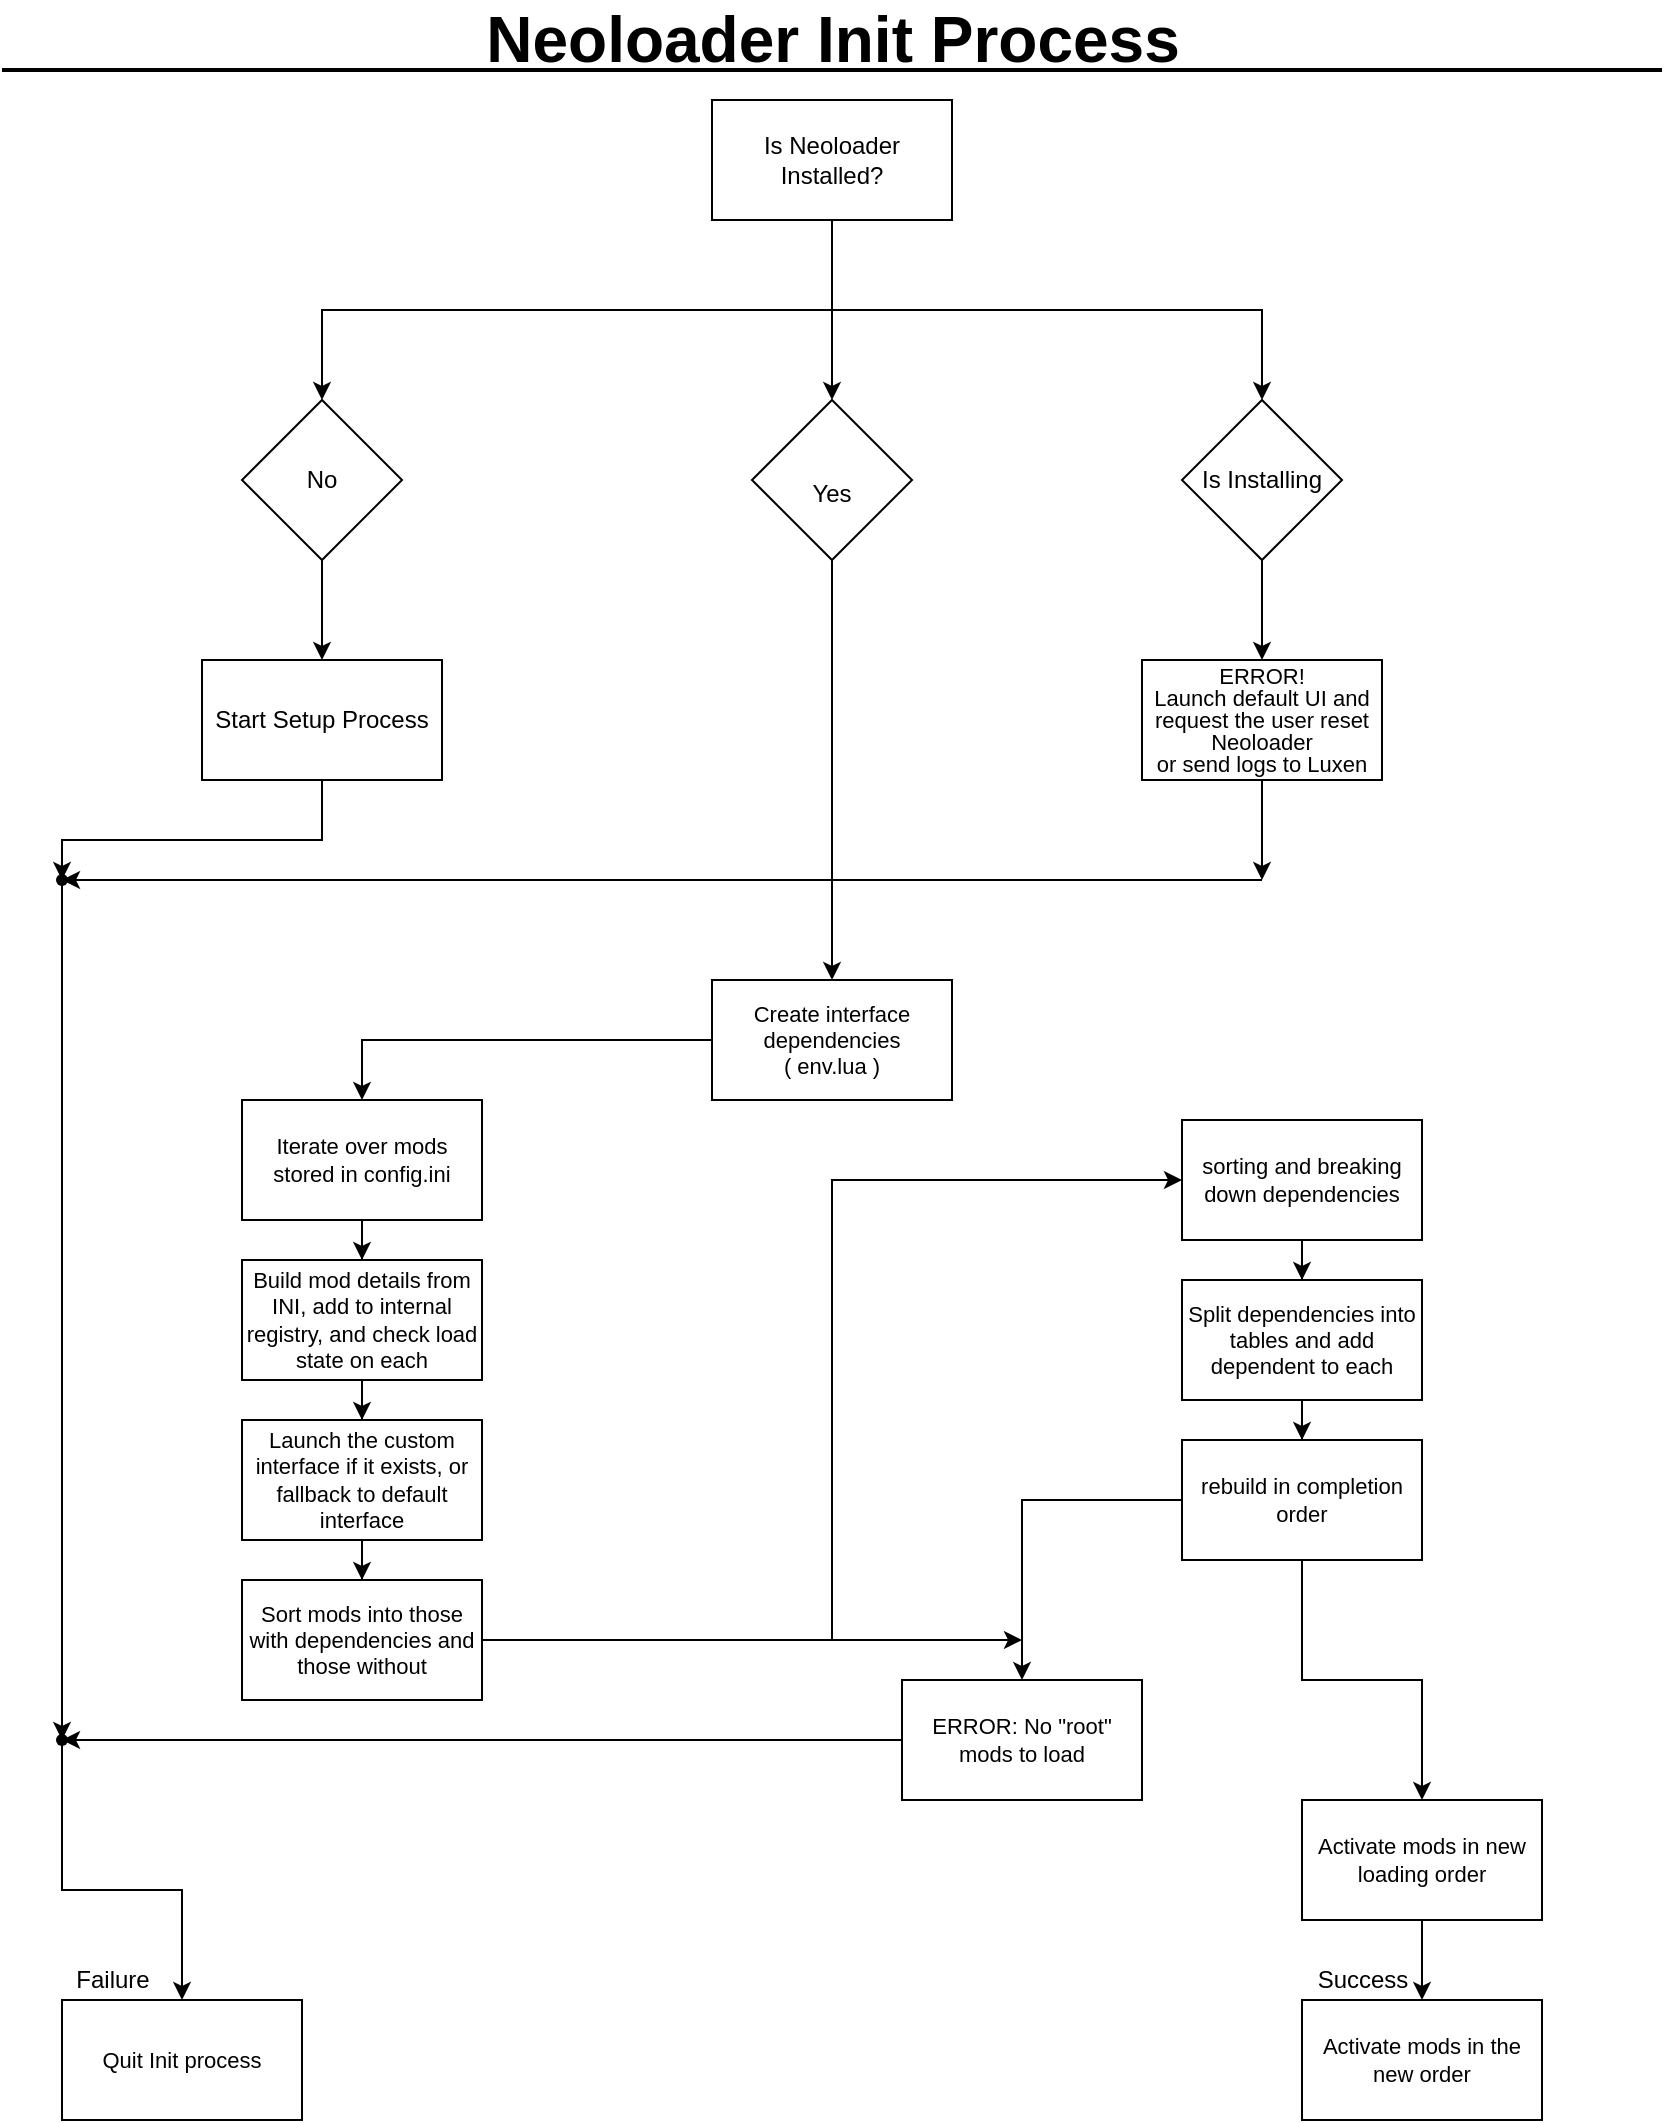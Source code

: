 <mxfile version="19.0.0" type="device"><diagram id="G-_OBgcbGCWH3o_w69Gh" name="Page-1"><mxGraphModel dx="981" dy="603" grid="1" gridSize="10" guides="1" tooltips="1" connect="1" arrows="1" fold="1" page="1" pageScale="1" pageWidth="850" pageHeight="1100" math="0" shadow="0"><root><mxCell id="0"/><mxCell id="1" parent="0"/><mxCell id="FjzTe8TmVKYsIz_wJr3s-6" style="edgeStyle=orthogonalEdgeStyle;rounded=0;orthogonalLoop=1;jettySize=auto;html=1;fontSize=32;" parent="1" source="FjzTe8TmVKYsIz_wJr3s-2" edge="1"><mxGeometry relative="1" as="geometry"><mxPoint x="425" y="200" as="targetPoint"/></mxGeometry></mxCell><mxCell id="FjzTe8TmVKYsIz_wJr3s-7" style="edgeStyle=orthogonalEdgeStyle;rounded=0;orthogonalLoop=1;jettySize=auto;html=1;fontSize=32;entryX=0.5;entryY=0;entryDx=0;entryDy=0;" parent="1" source="FjzTe8TmVKYsIz_wJr3s-2" target="FjzTe8TmVKYsIz_wJr3s-11" edge="1"><mxGeometry relative="1" as="geometry"><mxPoint x="470" y="200" as="targetPoint"/><Array as="points"><mxPoint x="425" y="155"/><mxPoint x="640" y="155"/></Array></mxGeometry></mxCell><mxCell id="FjzTe8TmVKYsIz_wJr3s-12" style="edgeStyle=orthogonalEdgeStyle;rounded=0;orthogonalLoop=1;jettySize=auto;html=1;fontSize=12;entryX=0.5;entryY=0;entryDx=0;entryDy=0;" parent="1" source="FjzTe8TmVKYsIz_wJr3s-2" target="FjzTe8TmVKYsIz_wJr3s-10" edge="1"><mxGeometry relative="1" as="geometry"><mxPoint x="280" y="200" as="targetPoint"/><Array as="points"><mxPoint x="425" y="155"/><mxPoint x="170" y="155"/></Array></mxGeometry></mxCell><mxCell id="FjzTe8TmVKYsIz_wJr3s-2" value="Is Neoloader Installed?" style="whiteSpace=wrap;html=1;" parent="1" vertex="1"><mxGeometry x="365" y="50" width="120" height="60" as="geometry"/></mxCell><mxCell id="FjzTe8TmVKYsIz_wJr3s-3" value="" style="line;strokeWidth=2;html=1;" parent="1" vertex="1"><mxGeometry x="10" y="30" width="830" height="10" as="geometry"/></mxCell><mxCell id="FjzTe8TmVKYsIz_wJr3s-4" value="Neoloader Init Process" style="text;html=1;align=center;verticalAlign=middle;resizable=0;points=[];autosize=1;strokeColor=none;fillColor=none;fontStyle=1;fontSize=32;" parent="1" vertex="1"><mxGeometry x="245" width="360" height="40" as="geometry"/></mxCell><mxCell id="FjzTe8TmVKYsIz_wJr3s-26" style="edgeStyle=orthogonalEdgeStyle;rounded=0;orthogonalLoop=1;jettySize=auto;html=1;fontSize=11;entryX=0.5;entryY=0;entryDx=0;entryDy=0;" parent="1" source="FjzTe8TmVKYsIz_wJr3s-9" target="FjzTe8TmVKYsIz_wJr3s-25" edge="1"><mxGeometry relative="1" as="geometry"><mxPoint x="425" y="460" as="targetPoint"/></mxGeometry></mxCell><mxCell id="FjzTe8TmVKYsIz_wJr3s-9" value="&lt;font style=&quot;font-size: 12px;&quot;&gt;Yes&lt;/font&gt;" style="rhombus;whiteSpace=wrap;html=1;fontSize=32;" parent="1" vertex="1"><mxGeometry x="385" y="200" width="80" height="80" as="geometry"/></mxCell><mxCell id="FjzTe8TmVKYsIz_wJr3s-15" style="edgeStyle=orthogonalEdgeStyle;rounded=0;orthogonalLoop=1;jettySize=auto;html=1;entryX=0.5;entryY=0;entryDx=0;entryDy=0;fontSize=12;" parent="1" source="FjzTe8TmVKYsIz_wJr3s-10" target="FjzTe8TmVKYsIz_wJr3s-14" edge="1"><mxGeometry relative="1" as="geometry"/></mxCell><mxCell id="FjzTe8TmVKYsIz_wJr3s-10" value="No" style="rhombus;whiteSpace=wrap;html=1;fontSize=12;" parent="1" vertex="1"><mxGeometry x="130" y="200" width="80" height="80" as="geometry"/></mxCell><mxCell id="FjzTe8TmVKYsIz_wJr3s-18" style="edgeStyle=orthogonalEdgeStyle;rounded=0;orthogonalLoop=1;jettySize=auto;html=1;entryX=0.5;entryY=0;entryDx=0;entryDy=0;fontSize=11;" parent="1" source="FjzTe8TmVKYsIz_wJr3s-11" target="FjzTe8TmVKYsIz_wJr3s-17" edge="1"><mxGeometry relative="1" as="geometry"/></mxCell><mxCell id="FjzTe8TmVKYsIz_wJr3s-11" value="Is Installing" style="rhombus;whiteSpace=wrap;html=1;fontSize=12;" parent="1" vertex="1"><mxGeometry x="600" y="200" width="80" height="80" as="geometry"/></mxCell><mxCell id="FjzTe8TmVKYsIz_wJr3s-16" style="edgeStyle=orthogonalEdgeStyle;rounded=0;orthogonalLoop=1;jettySize=auto;html=1;fontSize=12;startArrow=none;entryX=0.475;entryY=0.02;entryDx=0;entryDy=0;entryPerimeter=0;" parent="1" source="FjzTe8TmVKYsIz_wJr3s-21" target="FjzTe8TmVKYsIz_wJr3s-99" edge="1"><mxGeometry relative="1" as="geometry"><mxPoint x="40" y="800" as="targetPoint"/><Array as="points"/></mxGeometry></mxCell><mxCell id="FjzTe8TmVKYsIz_wJr3s-101" style="edgeStyle=orthogonalEdgeStyle;rounded=0;orthogonalLoop=1;jettySize=auto;html=1;entryX=0.492;entryY=-0.023;entryDx=0;entryDy=0;entryPerimeter=0;fontSize=11;" parent="1" source="FjzTe8TmVKYsIz_wJr3s-14" target="FjzTe8TmVKYsIz_wJr3s-21" edge="1"><mxGeometry relative="1" as="geometry"><Array as="points"><mxPoint x="170" y="420"/><mxPoint x="40" y="420"/></Array></mxGeometry></mxCell><mxCell id="FjzTe8TmVKYsIz_wJr3s-14" value="Start Setup Process" style="whiteSpace=wrap;html=1;fontSize=12;" parent="1" vertex="1"><mxGeometry x="110" y="330" width="120" height="60" as="geometry"/></mxCell><mxCell id="FjzTe8TmVKYsIz_wJr3s-24" style="edgeStyle=orthogonalEdgeStyle;rounded=0;orthogonalLoop=1;jettySize=auto;html=1;fontSize=11;" parent="1" source="FjzTe8TmVKYsIz_wJr3s-17" edge="1"><mxGeometry relative="1" as="geometry"><mxPoint x="640" y="440" as="targetPoint"/></mxGeometry></mxCell><mxCell id="FjzTe8TmVKYsIz_wJr3s-17" value="&lt;p style=&quot;line-height: 1; font-size: 11px;&quot;&gt;ERROR!&lt;br&gt;Launch default UI and request the user reset Neoloader&lt;br&gt;or send logs to Luxen&lt;br&gt;&lt;/p&gt;" style="whiteSpace=wrap;html=1;fontSize=12;" parent="1" vertex="1"><mxGeometry x="580" y="330" width="120" height="60" as="geometry"/></mxCell><mxCell id="FjzTe8TmVKYsIz_wJr3s-21" value="" style="shape=waypoint;sketch=0;fillStyle=solid;size=6;pointerEvents=1;points=[];fillColor=none;resizable=0;rotatable=0;perimeter=centerPerimeter;snapToPoint=1;fontSize=11;" parent="1" vertex="1"><mxGeometry x="20" y="420" width="40" height="40" as="geometry"/></mxCell><mxCell id="FjzTe8TmVKYsIz_wJr3s-23" value="" style="edgeStyle=segmentEdgeStyle;endArrow=classic;html=1;rounded=0;fontSize=11;entryX=0.647;entryY=0.52;entryDx=0;entryDy=0;entryPerimeter=0;" parent="1" target="FjzTe8TmVKYsIz_wJr3s-21" edge="1"><mxGeometry width="50" height="50" relative="1" as="geometry"><mxPoint x="640" y="440" as="sourcePoint"/><mxPoint x="660" y="430" as="targetPoint"/></mxGeometry></mxCell><mxCell id="FjzTe8TmVKYsIz_wJr3s-28" style="edgeStyle=orthogonalEdgeStyle;rounded=0;orthogonalLoop=1;jettySize=auto;html=1;fontSize=11;entryX=0.5;entryY=0;entryDx=0;entryDy=0;" parent="1" source="FjzTe8TmVKYsIz_wJr3s-25" target="FjzTe8TmVKYsIz_wJr3s-73" edge="1"><mxGeometry relative="1" as="geometry"><mxPoint x="195.25" y="593.57" as="targetPoint"/></mxGeometry></mxCell><mxCell id="FjzTe8TmVKYsIz_wJr3s-25" value="Create interface dependencies&lt;br&gt;( env.lua )" style="whiteSpace=wrap;html=1;fontSize=11;" parent="1" vertex="1"><mxGeometry x="365" y="490" width="120" height="60" as="geometry"/></mxCell><mxCell id="FjzTe8TmVKYsIz_wJr3s-78" value="" style="edgeStyle=orthogonalEdgeStyle;rounded=0;orthogonalLoop=1;jettySize=auto;html=1;fontSize=11;" parent="1" source="FjzTe8TmVKYsIz_wJr3s-29" target="FjzTe8TmVKYsIz_wJr3s-77" edge="1"><mxGeometry relative="1" as="geometry"/></mxCell><mxCell id="FjzTe8TmVKYsIz_wJr3s-29" value="Build mod details from INI, add to internal registry, and check load state on each" style="whiteSpace=wrap;html=1;fontSize=11;" parent="1" vertex="1"><mxGeometry x="130" y="630" width="120" height="60" as="geometry"/></mxCell><mxCell id="FjzTe8TmVKYsIz_wJr3s-74" style="edgeStyle=orthogonalEdgeStyle;rounded=0;orthogonalLoop=1;jettySize=auto;html=1;entryX=0.5;entryY=0;entryDx=0;entryDy=0;fontSize=11;" parent="1" source="FjzTe8TmVKYsIz_wJr3s-73" target="FjzTe8TmVKYsIz_wJr3s-29" edge="1"><mxGeometry relative="1" as="geometry"/></mxCell><mxCell id="FjzTe8TmVKYsIz_wJr3s-73" value="Iterate over mods stored in config.ini" style="whiteSpace=wrap;html=1;fontSize=11;" parent="1" vertex="1"><mxGeometry x="130" y="550" width="120" height="60" as="geometry"/></mxCell><mxCell id="FjzTe8TmVKYsIz_wJr3s-90" value="" style="edgeStyle=orthogonalEdgeStyle;rounded=0;orthogonalLoop=1;jettySize=auto;html=1;fontSize=11;" parent="1" source="FjzTe8TmVKYsIz_wJr3s-77" target="FjzTe8TmVKYsIz_wJr3s-89" edge="1"><mxGeometry relative="1" as="geometry"/></mxCell><mxCell id="FjzTe8TmVKYsIz_wJr3s-77" value="Launch the custom interface if it exists, or fallback to default interface" style="whiteSpace=wrap;html=1;fontSize=11;" parent="1" vertex="1"><mxGeometry x="130" y="710" width="120" height="60" as="geometry"/></mxCell><mxCell id="FjzTe8TmVKYsIz_wJr3s-92" style="edgeStyle=orthogonalEdgeStyle;rounded=0;orthogonalLoop=1;jettySize=auto;html=1;entryX=0;entryY=0.5;entryDx=0;entryDy=0;fontSize=11;" parent="1" source="FjzTe8TmVKYsIz_wJr3s-89" target="FjzTe8TmVKYsIz_wJr3s-91" edge="1"><mxGeometry relative="1" as="geometry"/></mxCell><mxCell id="On5Pcj-PZa_UGYfXMHpS-12" style="edgeStyle=orthogonalEdgeStyle;rounded=0;orthogonalLoop=1;jettySize=auto;html=1;" edge="1" parent="1" source="FjzTe8TmVKYsIz_wJr3s-89"><mxGeometry relative="1" as="geometry"><mxPoint x="520" y="820" as="targetPoint"/></mxGeometry></mxCell><mxCell id="FjzTe8TmVKYsIz_wJr3s-89" value="Sort mods into those with dependencies and those without" style="whiteSpace=wrap;html=1;fontSize=11;" parent="1" vertex="1"><mxGeometry x="130" y="790" width="120" height="60" as="geometry"/></mxCell><mxCell id="FjzTe8TmVKYsIz_wJr3s-94" value="" style="edgeStyle=orthogonalEdgeStyle;rounded=0;orthogonalLoop=1;jettySize=auto;html=1;fontSize=11;" parent="1" source="FjzTe8TmVKYsIz_wJr3s-91" target="FjzTe8TmVKYsIz_wJr3s-93" edge="1"><mxGeometry relative="1" as="geometry"/></mxCell><mxCell id="FjzTe8TmVKYsIz_wJr3s-91" value="sorting and breaking down dependencies" style="whiteSpace=wrap;html=1;fontSize=11;" parent="1" vertex="1"><mxGeometry x="600" y="560" width="120" height="60" as="geometry"/></mxCell><mxCell id="FjzTe8TmVKYsIz_wJr3s-96" value="" style="edgeStyle=orthogonalEdgeStyle;rounded=0;orthogonalLoop=1;jettySize=auto;html=1;fontSize=11;" parent="1" source="FjzTe8TmVKYsIz_wJr3s-93" target="FjzTe8TmVKYsIz_wJr3s-95" edge="1"><mxGeometry relative="1" as="geometry"/></mxCell><mxCell id="FjzTe8TmVKYsIz_wJr3s-93" value="Split dependencies into tables and add dependent to each" style="whiteSpace=wrap;html=1;fontSize=11;" parent="1" vertex="1"><mxGeometry x="600" y="640" width="120" height="60" as="geometry"/></mxCell><mxCell id="FjzTe8TmVKYsIz_wJr3s-98" value="" style="edgeStyle=orthogonalEdgeStyle;rounded=0;orthogonalLoop=1;jettySize=auto;html=1;fontSize=11;" parent="1" source="FjzTe8TmVKYsIz_wJr3s-95" target="FjzTe8TmVKYsIz_wJr3s-97" edge="1"><mxGeometry relative="1" as="geometry"/></mxCell><mxCell id="FjzTe8TmVKYsIz_wJr3s-103" value="" style="edgeStyle=orthogonalEdgeStyle;rounded=0;orthogonalLoop=1;jettySize=auto;html=1;fontSize=11;" parent="1" source="FjzTe8TmVKYsIz_wJr3s-95" target="FjzTe8TmVKYsIz_wJr3s-102" edge="1"><mxGeometry relative="1" as="geometry"/></mxCell><mxCell id="FjzTe8TmVKYsIz_wJr3s-95" value="rebuild in completion order" style="whiteSpace=wrap;html=1;fontSize=11;" parent="1" vertex="1"><mxGeometry x="600" y="720" width="120" height="60" as="geometry"/></mxCell><mxCell id="FjzTe8TmVKYsIz_wJr3s-100" style="edgeStyle=orthogonalEdgeStyle;rounded=0;orthogonalLoop=1;jettySize=auto;html=1;fontSize=11;entryX=0.975;entryY=0.537;entryDx=0;entryDy=0;entryPerimeter=0;" parent="1" source="FjzTe8TmVKYsIz_wJr3s-97" target="FjzTe8TmVKYsIz_wJr3s-99" edge="1"><mxGeometry relative="1" as="geometry"/></mxCell><mxCell id="FjzTe8TmVKYsIz_wJr3s-97" value="ERROR: No &quot;root&quot; mods to load" style="whiteSpace=wrap;html=1;fontSize=11;" parent="1" vertex="1"><mxGeometry x="460" y="840" width="120" height="60" as="geometry"/></mxCell><mxCell id="On5Pcj-PZa_UGYfXMHpS-6" value="" style="edgeStyle=orthogonalEdgeStyle;rounded=0;orthogonalLoop=1;jettySize=auto;html=1;" edge="1" parent="1" source="FjzTe8TmVKYsIz_wJr3s-99" target="On5Pcj-PZa_UGYfXMHpS-5"><mxGeometry relative="1" as="geometry"/></mxCell><mxCell id="FjzTe8TmVKYsIz_wJr3s-99" value="" style="shape=waypoint;sketch=0;size=6;pointerEvents=1;points=[];fillColor=none;resizable=0;rotatable=0;perimeter=centerPerimeter;snapToPoint=1;fontSize=11;" parent="1" vertex="1"><mxGeometry x="20" y="850" width="40" height="40" as="geometry"/></mxCell><mxCell id="On5Pcj-PZa_UGYfXMHpS-3" value="" style="edgeStyle=orthogonalEdgeStyle;rounded=0;orthogonalLoop=1;jettySize=auto;html=1;" edge="1" parent="1" source="FjzTe8TmVKYsIz_wJr3s-102" target="On5Pcj-PZa_UGYfXMHpS-2"><mxGeometry relative="1" as="geometry"/></mxCell><mxCell id="FjzTe8TmVKYsIz_wJr3s-102" value="Activate mods in new loading order" style="whiteSpace=wrap;html=1;fontSize=11;" parent="1" vertex="1"><mxGeometry x="660" y="900" width="120" height="60" as="geometry"/></mxCell><mxCell id="On5Pcj-PZa_UGYfXMHpS-2" value="Activate mods in the new order" style="whiteSpace=wrap;html=1;fontSize=11;" vertex="1" parent="1"><mxGeometry x="660" y="1000" width="120" height="60" as="geometry"/></mxCell><mxCell id="On5Pcj-PZa_UGYfXMHpS-5" value="Quit Init process" style="whiteSpace=wrap;html=1;fontSize=11;fillColor=none;sketch=0;" vertex="1" parent="1"><mxGeometry x="40" y="1000" width="120" height="60" as="geometry"/></mxCell><mxCell id="On5Pcj-PZa_UGYfXMHpS-10" value="Success" style="text;html=1;align=center;verticalAlign=middle;resizable=0;points=[];autosize=1;strokeColor=none;fillColor=none;" vertex="1" parent="1"><mxGeometry x="660" y="980" width="60" height="20" as="geometry"/></mxCell><mxCell id="On5Pcj-PZa_UGYfXMHpS-11" value="Failure" style="text;html=1;align=center;verticalAlign=middle;resizable=0;points=[];autosize=1;strokeColor=none;fillColor=none;" vertex="1" parent="1"><mxGeometry x="40" y="980" width="50" height="20" as="geometry"/></mxCell></root></mxGraphModel></diagram></mxfile>